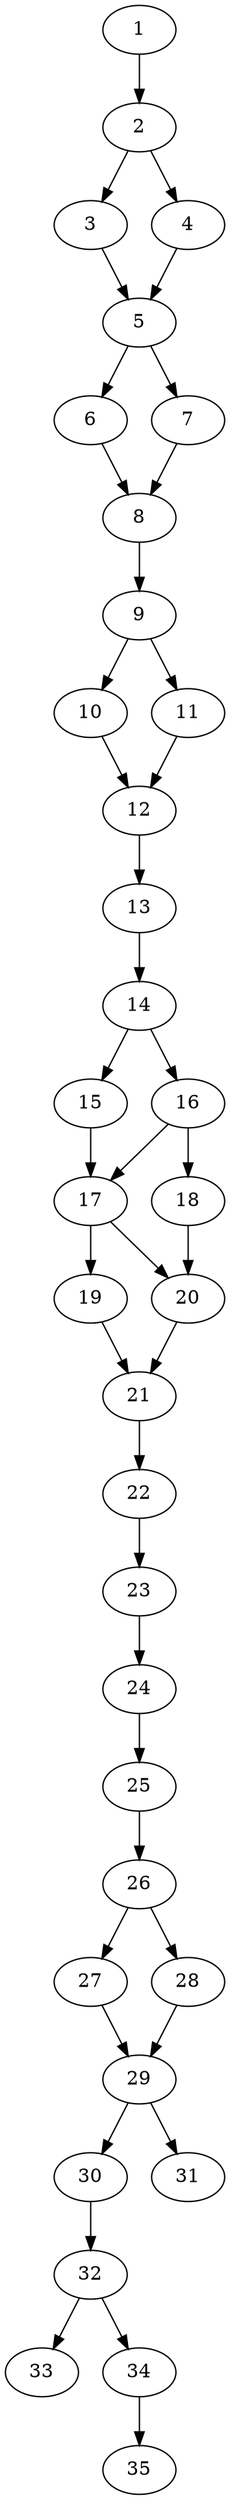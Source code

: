 // DAG automatically generated by daggen at Thu Oct  3 14:05:37 2019
// ./daggen --dot -n 35 --ccr 0.5 --fat 0.3 --regular 0.7 --density 0.7 --mindata 5242880 --maxdata 52428800 
digraph G {
  1 [size="78694400", alpha="0.07", expect_size="39347200"] 
  1 -> 2 [size ="39347200"]
  2 [size="38320128", alpha="0.15", expect_size="19160064"] 
  2 -> 3 [size ="19160064"]
  2 -> 4 [size ="19160064"]
  3 [size="39276544", alpha="0.02", expect_size="19638272"] 
  3 -> 5 [size ="19638272"]
  4 [size="25821184", alpha="0.09", expect_size="12910592"] 
  4 -> 5 [size ="12910592"]
  5 [size="93237248", alpha="0.11", expect_size="46618624"] 
  5 -> 6 [size ="46618624"]
  5 -> 7 [size ="46618624"]
  6 [size="40513536", alpha="0.08", expect_size="20256768"] 
  6 -> 8 [size ="20256768"]
  7 [size="22450176", alpha="0.16", expect_size="11225088"] 
  7 -> 8 [size ="11225088"]
  8 [size="41916416", alpha="0.16", expect_size="20958208"] 
  8 -> 9 [size ="20958208"]
  9 [size="50178048", alpha="0.17", expect_size="25089024"] 
  9 -> 10 [size ="25089024"]
  9 -> 11 [size ="25089024"]
  10 [size="32165888", alpha="0.16", expect_size="16082944"] 
  10 -> 12 [size ="16082944"]
  11 [size="44673024", alpha="0.08", expect_size="22336512"] 
  11 -> 12 [size ="22336512"]
  12 [size="75798528", alpha="0.00", expect_size="37899264"] 
  12 -> 13 [size ="37899264"]
  13 [size="53372928", alpha="0.03", expect_size="26686464"] 
  13 -> 14 [size ="26686464"]
  14 [size="64161792", alpha="0.11", expect_size="32080896"] 
  14 -> 15 [size ="32080896"]
  14 -> 16 [size ="32080896"]
  15 [size="104347648", alpha="0.04", expect_size="52173824"] 
  15 -> 17 [size ="52173824"]
  16 [size="60897280", alpha="0.18", expect_size="30448640"] 
  16 -> 17 [size ="30448640"]
  16 -> 18 [size ="30448640"]
  17 [size="99006464", alpha="0.11", expect_size="49503232"] 
  17 -> 19 [size ="49503232"]
  17 -> 20 [size ="49503232"]
  18 [size="79902720", alpha="0.05", expect_size="39951360"] 
  18 -> 20 [size ="39951360"]
  19 [size="62830592", alpha="0.11", expect_size="31415296"] 
  19 -> 21 [size ="31415296"]
  20 [size="50776064", alpha="0.03", expect_size="25388032"] 
  20 -> 21 [size ="25388032"]
  21 [size="31301632", alpha="0.10", expect_size="15650816"] 
  21 -> 22 [size ="15650816"]
  22 [size="70758400", alpha="0.02", expect_size="35379200"] 
  22 -> 23 [size ="35379200"]
  23 [size="70903808", alpha="0.01", expect_size="35451904"] 
  23 -> 24 [size ="35451904"]
  24 [size="86958080", alpha="0.03", expect_size="43479040"] 
  24 -> 25 [size ="43479040"]
  25 [size="44832768", alpha="0.02", expect_size="22416384"] 
  25 -> 26 [size ="22416384"]
  26 [size="66025472", alpha="0.08", expect_size="33012736"] 
  26 -> 27 [size ="33012736"]
  26 -> 28 [size ="33012736"]
  27 [size="56098816", alpha="0.16", expect_size="28049408"] 
  27 -> 29 [size ="28049408"]
  28 [size="15319040", alpha="0.11", expect_size="7659520"] 
  28 -> 29 [size ="7659520"]
  29 [size="39534592", alpha="0.14", expect_size="19767296"] 
  29 -> 30 [size ="19767296"]
  29 -> 31 [size ="19767296"]
  30 [size="93257728", alpha="0.02", expect_size="46628864"] 
  30 -> 32 [size ="46628864"]
  31 [size="15099904", alpha="0.17", expect_size="7549952"] 
  32 [size="62013440", alpha="0.06", expect_size="31006720"] 
  32 -> 33 [size ="31006720"]
  32 -> 34 [size ="31006720"]
  33 [size="73086976", alpha="0.04", expect_size="36543488"] 
  34 [size="77115392", alpha="0.13", expect_size="38557696"] 
  34 -> 35 [size ="38557696"]
  35 [size="89432064", alpha="0.03", expect_size="44716032"] 
}
